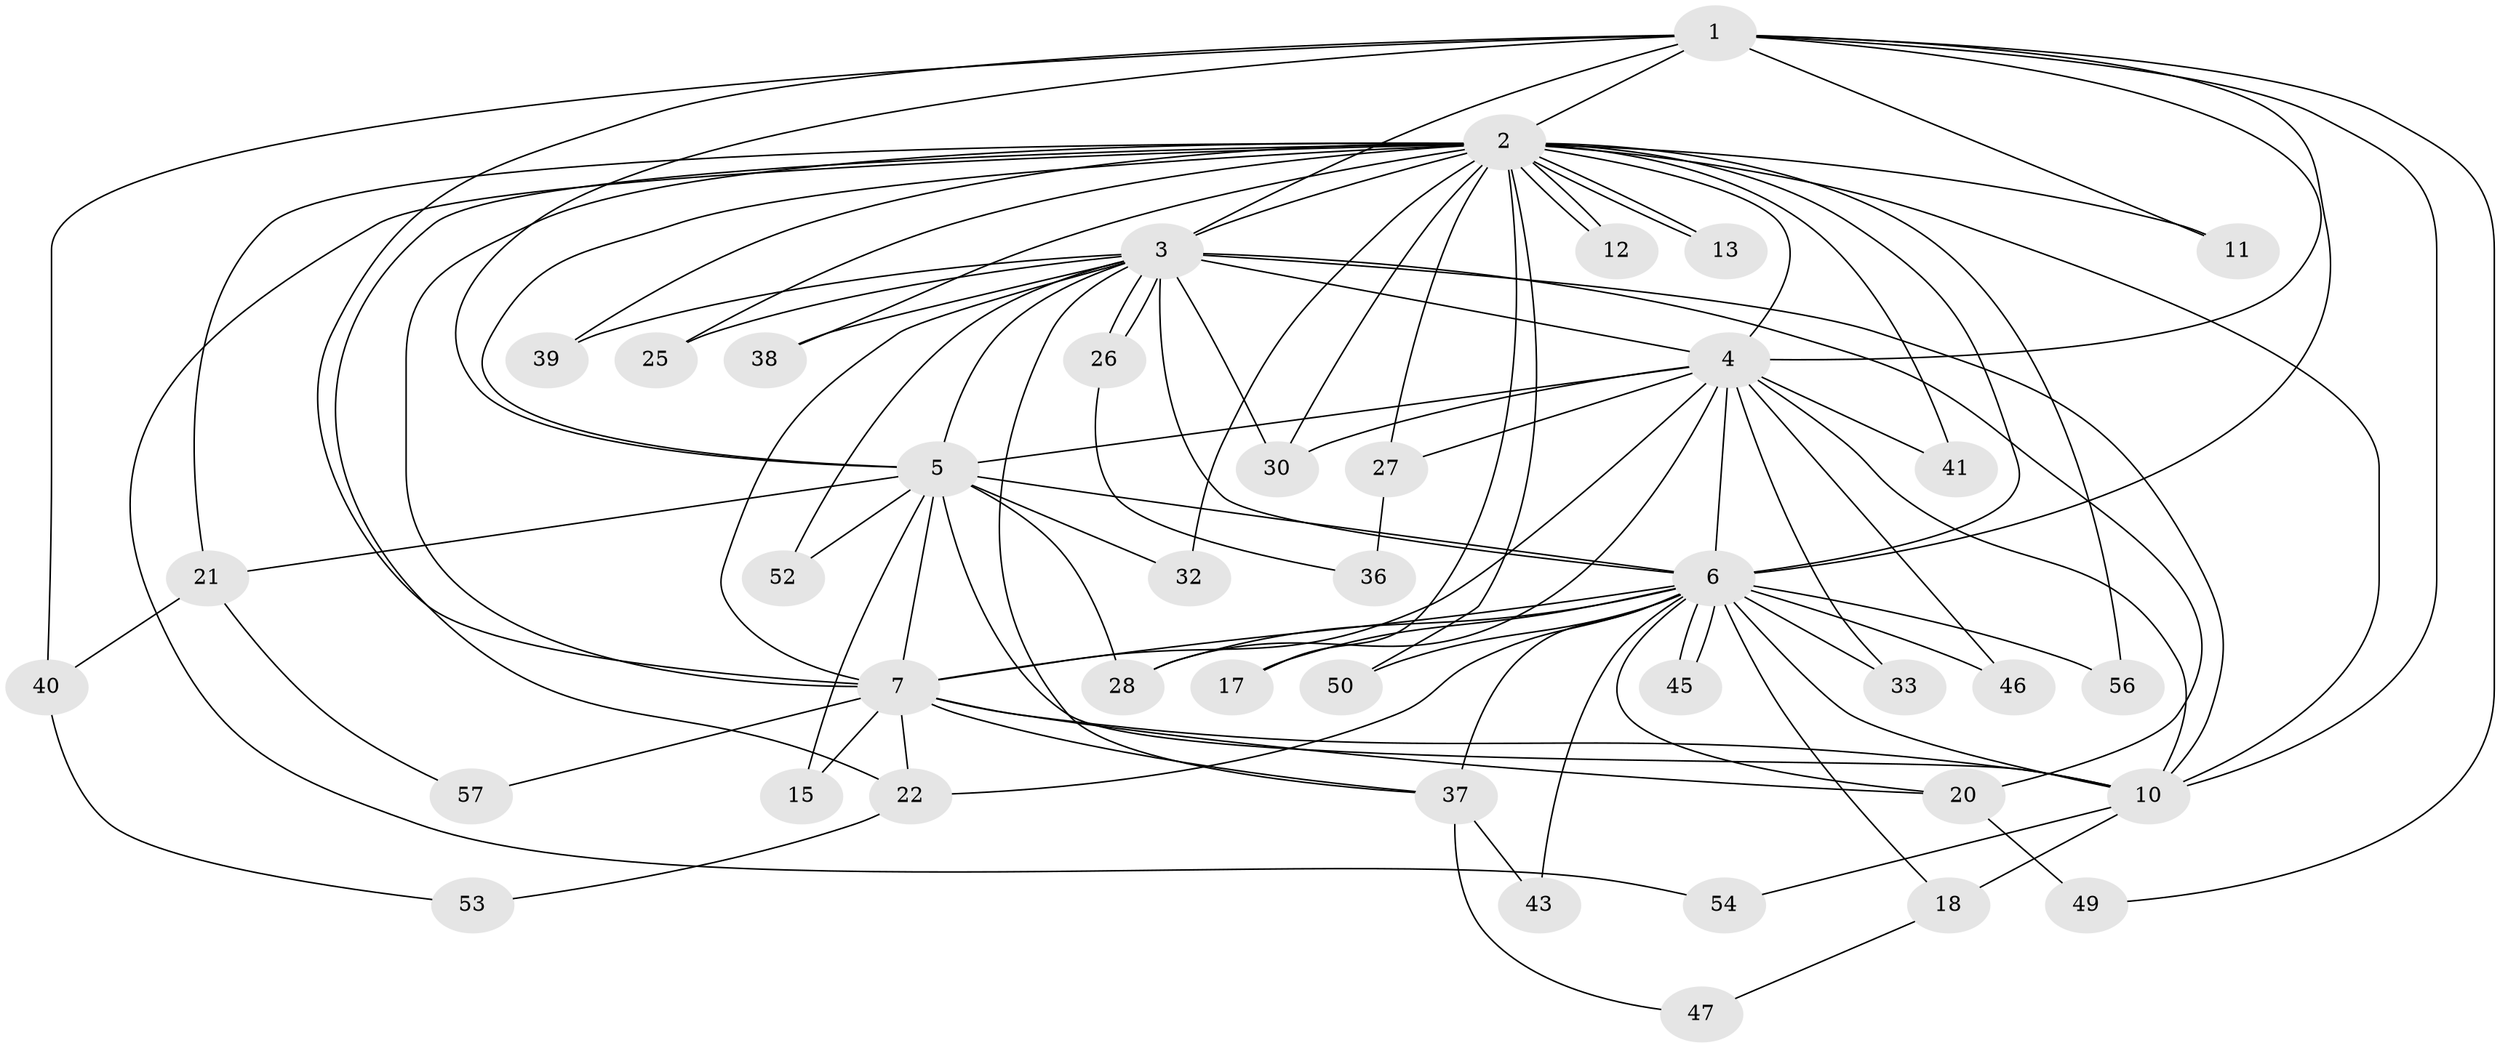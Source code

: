 // Generated by graph-tools (version 1.1) at 2025/23/03/03/25 07:23:36]
// undirected, 41 vertices, 99 edges
graph export_dot {
graph [start="1"]
  node [color=gray90,style=filled];
  1 [super="+31"];
  2 [super="+8"];
  3 [super="+14"];
  4 [super="+48"];
  5 [super="+19"];
  6 [super="+9"];
  7 [super="+35"];
  10 [super="+16"];
  11;
  12;
  13;
  15;
  17;
  18 [super="+44"];
  20 [super="+42"];
  21 [super="+23"];
  22 [super="+24"];
  25;
  26;
  27 [super="+34"];
  28 [super="+29"];
  30 [super="+51"];
  32;
  33;
  36;
  37 [super="+55"];
  38;
  39;
  40;
  41;
  43;
  45;
  46;
  47;
  49;
  50;
  52;
  53;
  54;
  56;
  57;
  1 -- 2 [weight=2];
  1 -- 3;
  1 -- 4;
  1 -- 5;
  1 -- 6 [weight=2];
  1 -- 7;
  1 -- 10;
  1 -- 11;
  1 -- 40;
  1 -- 49;
  2 -- 3 [weight=3];
  2 -- 4 [weight=2];
  2 -- 5 [weight=2];
  2 -- 6 [weight=4];
  2 -- 7 [weight=2];
  2 -- 10 [weight=2];
  2 -- 12;
  2 -- 12;
  2 -- 13;
  2 -- 13;
  2 -- 17;
  2 -- 22;
  2 -- 27 [weight=2];
  2 -- 30;
  2 -- 32;
  2 -- 50;
  2 -- 56;
  2 -- 11;
  2 -- 21;
  2 -- 25;
  2 -- 38;
  2 -- 39;
  2 -- 41;
  2 -- 54;
  3 -- 4;
  3 -- 5 [weight=2];
  3 -- 6 [weight=2];
  3 -- 7;
  3 -- 10 [weight=2];
  3 -- 25;
  3 -- 26;
  3 -- 26;
  3 -- 37;
  3 -- 38;
  3 -- 39;
  3 -- 52;
  3 -- 30;
  3 -- 20;
  4 -- 5;
  4 -- 6 [weight=2];
  4 -- 7;
  4 -- 10 [weight=2];
  4 -- 27;
  4 -- 28;
  4 -- 30;
  4 -- 33;
  4 -- 41;
  4 -- 46;
  5 -- 6 [weight=2];
  5 -- 7;
  5 -- 10;
  5 -- 15;
  5 -- 21 [weight=2];
  5 -- 52;
  5 -- 32;
  5 -- 28;
  6 -- 7 [weight=3];
  6 -- 10 [weight=2];
  6 -- 45;
  6 -- 45;
  6 -- 50;
  6 -- 56;
  6 -- 17;
  6 -- 18;
  6 -- 20;
  6 -- 33;
  6 -- 43;
  6 -- 46;
  6 -- 22;
  6 -- 37;
  6 -- 28;
  7 -- 10;
  7 -- 15;
  7 -- 20;
  7 -- 22;
  7 -- 57;
  7 -- 37;
  10 -- 18 [weight=2];
  10 -- 54;
  18 -- 47;
  20 -- 49;
  21 -- 57;
  21 -- 40;
  22 -- 53;
  26 -- 36;
  27 -- 36;
  37 -- 43;
  37 -- 47;
  40 -- 53;
}
